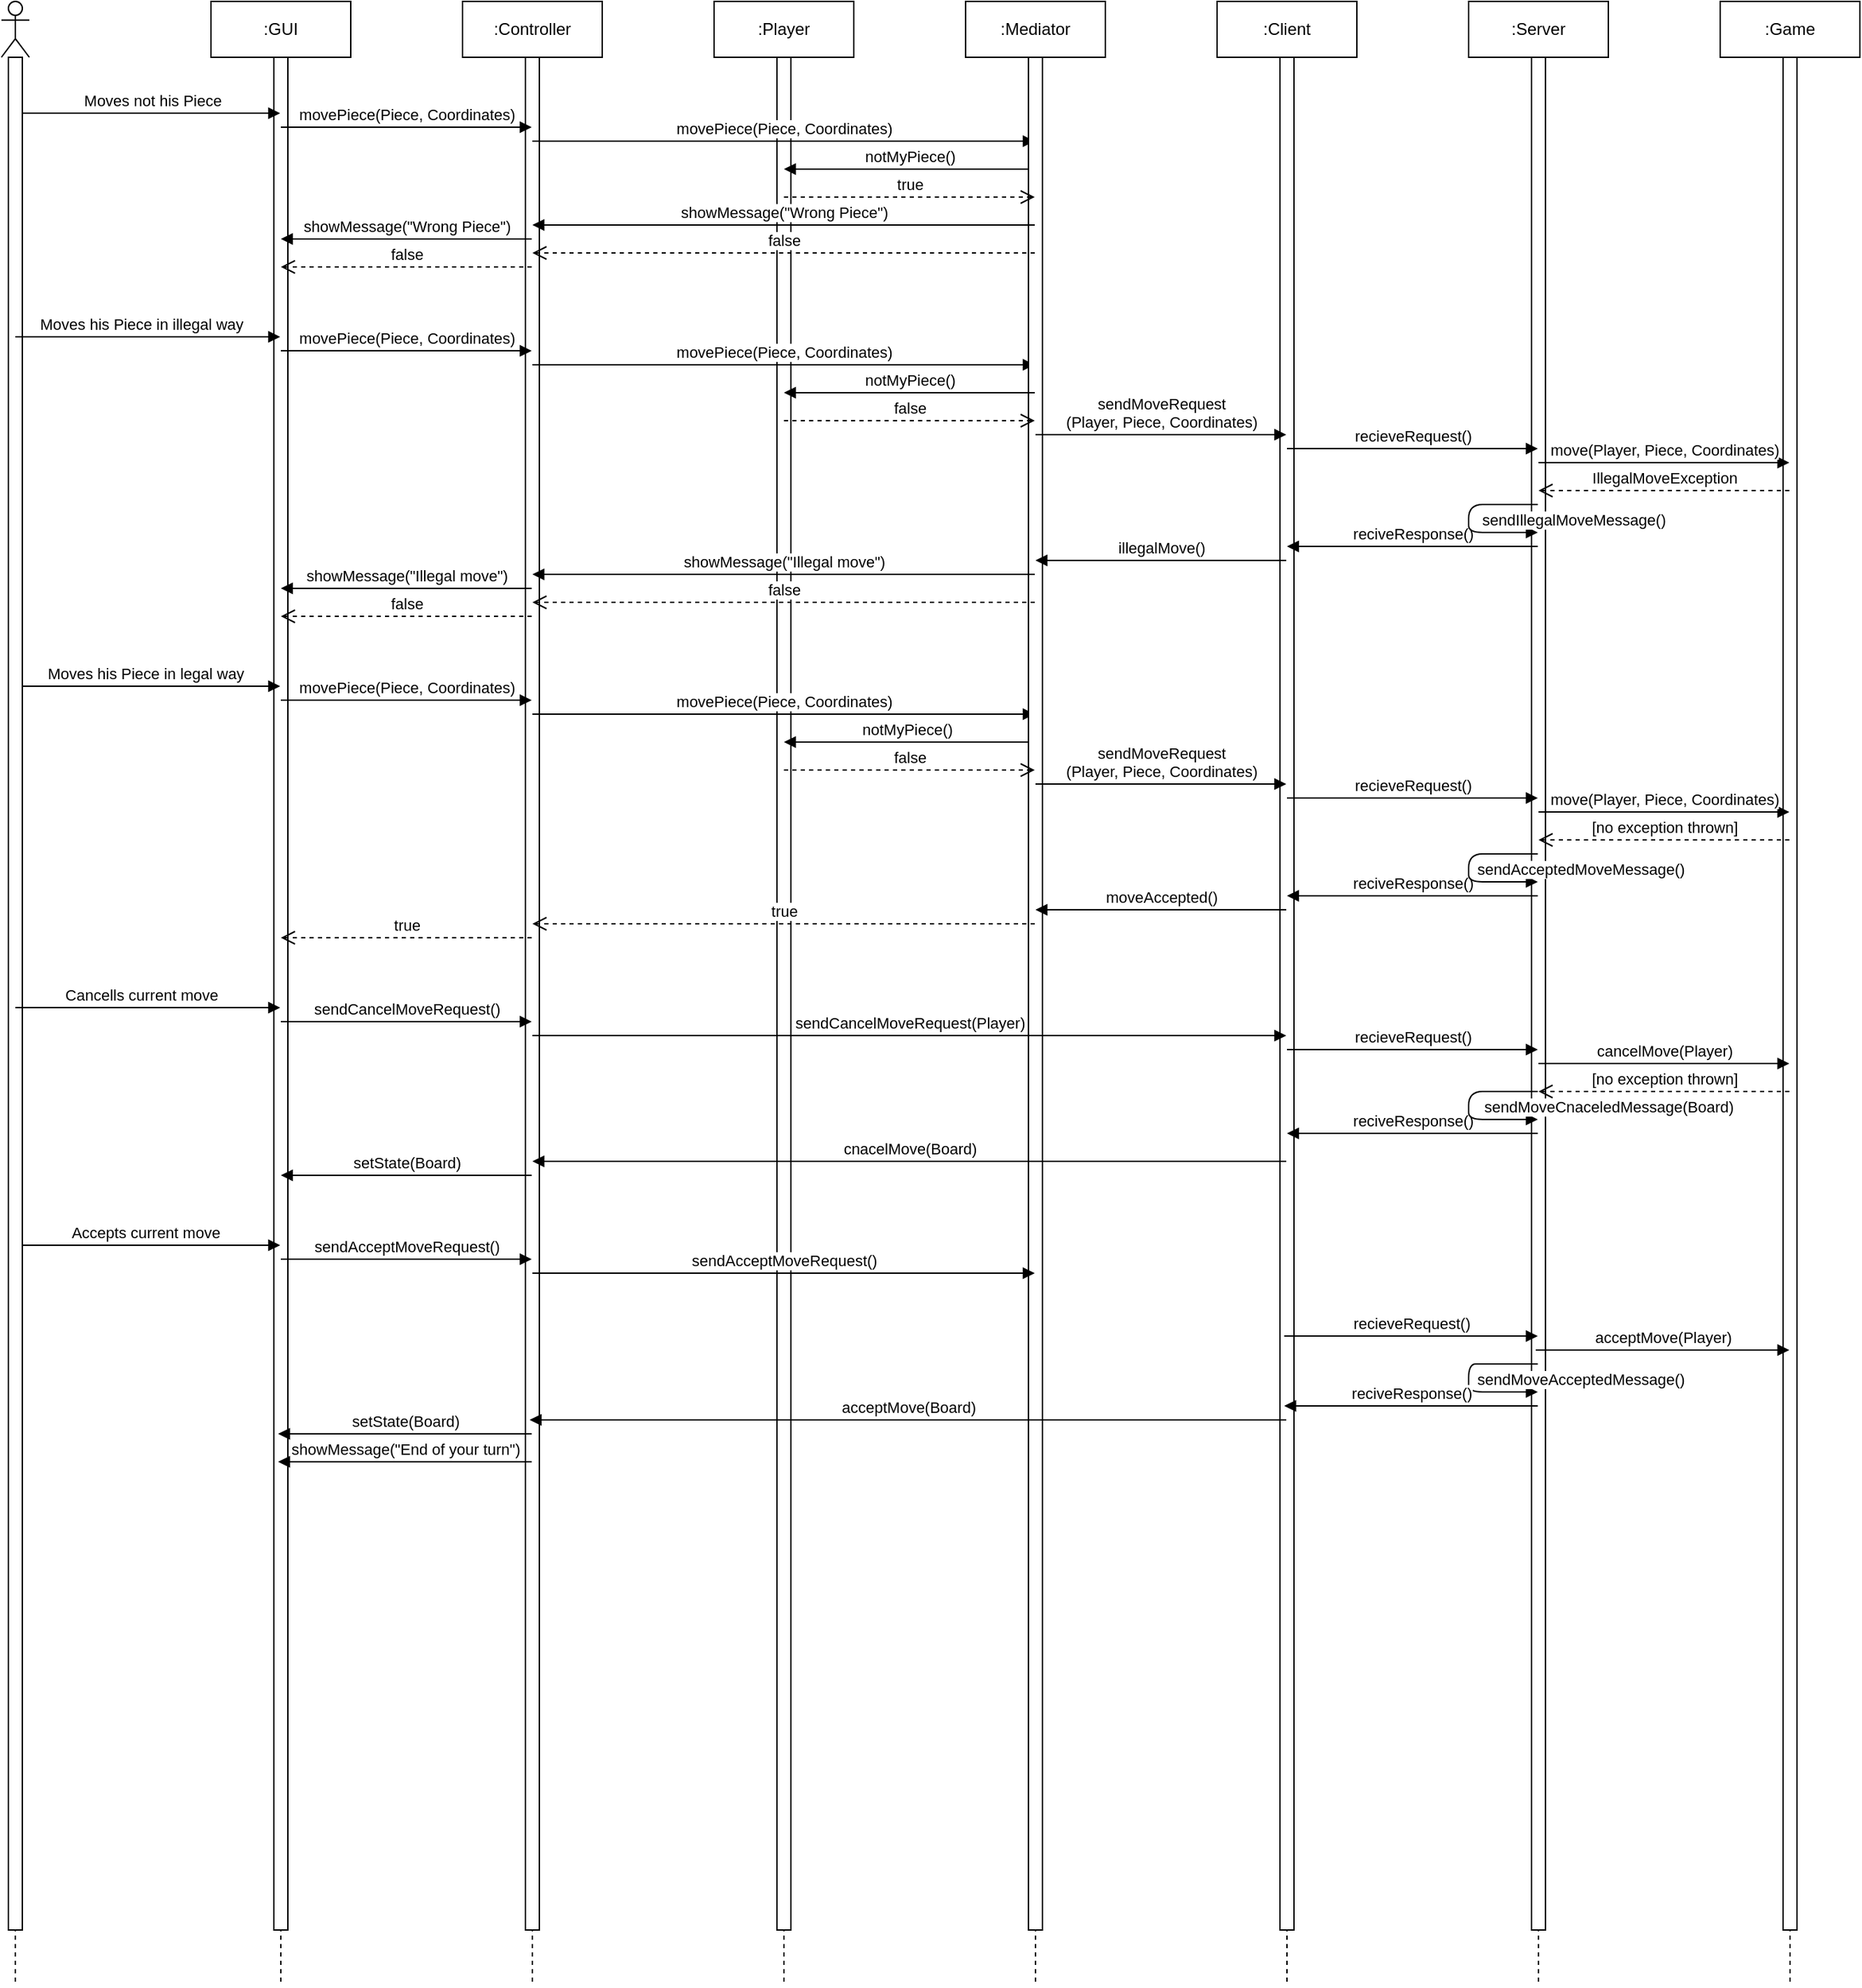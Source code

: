 <mxfile version="13.10.0" type="embed">
    <diagram id="_k7g421W1Rz4_D0PyPqR" name="Page-1">
        <mxGraphModel dx="1992" dy="676" grid="1" gridSize="10" guides="1" tooltips="1" connect="1" arrows="1" fold="1" page="1" pageScale="1" pageWidth="827" pageHeight="1169" math="0" shadow="0">
            <root>
                <mxCell id="0"/>
                <mxCell id="1" parent="0"/>
                <mxCell id="2" value=":Server" style="shape=umlLifeline;perimeter=lifelinePerimeter;whiteSpace=wrap;html=1;container=1;collapsible=0;recursiveResize=0;outlineConnect=0;" parent="1" vertex="1">
                    <mxGeometry x="340" y="60" width="100" height="1420" as="geometry"/>
                </mxCell>
                <mxCell id="16" value="" style="html=1;points=[];perimeter=orthogonalPerimeter;" parent="2" vertex="1">
                    <mxGeometry x="45" y="40" width="10" height="1340" as="geometry"/>
                </mxCell>
                <mxCell id="4" value=":Player" style="shape=umlLifeline;perimeter=lifelinePerimeter;whiteSpace=wrap;html=1;container=1;collapsible=0;recursiveResize=0;outlineConnect=0;" parent="1" vertex="1">
                    <mxGeometry x="-200" y="60" width="100" height="1420" as="geometry"/>
                </mxCell>
                <mxCell id="14" value="" style="html=1;points=[];perimeter=orthogonalPerimeter;" parent="4" vertex="1">
                    <mxGeometry x="45" y="40" width="10" height="1340" as="geometry"/>
                </mxCell>
                <mxCell id="5" value=":Controller" style="shape=umlLifeline;perimeter=lifelinePerimeter;whiteSpace=wrap;html=1;container=1;collapsible=0;recursiveResize=0;outlineConnect=0;" parent="1" vertex="1">
                    <mxGeometry x="-380" y="60" width="100" height="1420" as="geometry"/>
                </mxCell>
                <mxCell id="13" value="" style="html=1;points=[];perimeter=orthogonalPerimeter;" parent="5" vertex="1">
                    <mxGeometry x="45" y="40" width="10" height="1340" as="geometry"/>
                </mxCell>
                <mxCell id="6" value=":GUI" style="shape=umlLifeline;perimeter=lifelinePerimeter;whiteSpace=wrap;html=1;container=1;collapsible=0;recursiveResize=0;outlineConnect=0;" parent="1" vertex="1">
                    <mxGeometry x="-560" y="60" width="100" height="1420" as="geometry"/>
                </mxCell>
                <mxCell id="12" value="" style="html=1;points=[];perimeter=orthogonalPerimeter;" parent="6" vertex="1">
                    <mxGeometry x="45" y="40" width="10" height="1340" as="geometry"/>
                </mxCell>
                <mxCell id="7" value=":Game" style="shape=umlLifeline;perimeter=lifelinePerimeter;whiteSpace=wrap;html=1;container=1;collapsible=0;recursiveResize=0;outlineConnect=0;" parent="1" vertex="1">
                    <mxGeometry x="520" y="60" width="100" height="1420" as="geometry"/>
                </mxCell>
                <mxCell id="17" value="" style="html=1;points=[];perimeter=orthogonalPerimeter;" parent="7" vertex="1">
                    <mxGeometry x="45" y="40" width="10" height="1340" as="geometry"/>
                </mxCell>
                <mxCell id="8" value="" style="shape=umlLifeline;participant=umlActor;perimeter=lifelinePerimeter;whiteSpace=wrap;html=1;container=1;collapsible=0;recursiveResize=0;verticalAlign=top;spacingTop=36;outlineConnect=0;" parent="1" vertex="1">
                    <mxGeometry x="-710" y="60" width="20" height="1420" as="geometry"/>
                </mxCell>
                <mxCell id="38" value="" style="html=1;points=[];perimeter=orthogonalPerimeter;" parent="8" vertex="1">
                    <mxGeometry x="5" y="40" width="10" height="1340" as="geometry"/>
                </mxCell>
                <mxCell id="19" value="Moves not his Piece" style="html=1;verticalAlign=bottom;endArrow=block;" parent="1" source="38" target="6" edge="1">
                    <mxGeometry width="80" relative="1" as="geometry">
                        <mxPoint x="-680" y="140" as="sourcePoint"/>
                        <mxPoint x="-570" y="153" as="targetPoint"/>
                        <Array as="points">
                            <mxPoint x="-610" y="140"/>
                        </Array>
                    </mxGeometry>
                </mxCell>
                <mxCell id="26" value=":Client" style="shape=umlLifeline;perimeter=lifelinePerimeter;whiteSpace=wrap;html=1;container=1;collapsible=0;recursiveResize=0;outlineConnect=0;" parent="1" vertex="1">
                    <mxGeometry x="160" y="60" width="100" height="1420" as="geometry"/>
                </mxCell>
                <mxCell id="27" value="" style="html=1;points=[];perimeter=orthogonalPerimeter;" parent="26" vertex="1">
                    <mxGeometry x="45" y="40" width="10" height="1340" as="geometry"/>
                </mxCell>
                <mxCell id="31" value="movePiece(Piece, Coordinates)" style="html=1;verticalAlign=bottom;endArrow=block;" parent="1" source="5" target="86" edge="1">
                    <mxGeometry width="80" relative="1" as="geometry">
                        <mxPoint x="-320" y="200" as="sourcePoint"/>
                        <mxPoint x="-200" y="200" as="targetPoint"/>
                        <Array as="points">
                            <mxPoint x="-250" y="160"/>
                        </Array>
                    </mxGeometry>
                </mxCell>
                <mxCell id="32" value="notMyPiece()" style="html=1;verticalAlign=bottom;endArrow=block;" parent="1" source="86" target="4" edge="1">
                    <mxGeometry width="80" relative="1" as="geometry">
                        <mxPoint x="-270" y="250" as="sourcePoint"/>
                        <mxPoint x="-190" y="250" as="targetPoint"/>
                        <Array as="points">
                            <mxPoint x="-70" y="180"/>
                        </Array>
                    </mxGeometry>
                </mxCell>
                <mxCell id="36" value="movePiece(Piece, Coordinates)" style="html=1;verticalAlign=bottom;endArrow=block;" parent="1" source="6" target="5" edge="1">
                    <mxGeometry width="80" relative="1" as="geometry">
                        <mxPoint x="-390" y="130" as="sourcePoint"/>
                        <mxPoint x="-310" y="130" as="targetPoint"/>
                        <Array as="points">
                            <mxPoint x="-440" y="150"/>
                        </Array>
                    </mxGeometry>
                </mxCell>
                <mxCell id="37" value="Moves his Piece in illegal way" style="html=1;verticalAlign=bottom;endArrow=block;" parent="1" source="8" target="6" edge="1">
                    <mxGeometry x="-0.048" width="80" relative="1" as="geometry">
                        <mxPoint x="-702" y="435" as="sourcePoint"/>
                        <mxPoint x="-510.5" y="435" as="targetPoint"/>
                        <Array as="points">
                            <mxPoint x="-570" y="300"/>
                        </Array>
                        <mxPoint as="offset"/>
                    </mxGeometry>
                </mxCell>
                <mxCell id="39" value="showMessage(&quot;Wrong Piece&quot;)" style="html=1;verticalAlign=bottom;endArrow=block;" parent="1" source="5" target="6" edge="1">
                    <mxGeometry width="80" relative="1" as="geometry">
                        <mxPoint x="-500" y="250" as="sourcePoint"/>
                        <mxPoint x="-420" y="250" as="targetPoint"/>
                        <Array as="points">
                            <mxPoint x="-400" y="230"/>
                        </Array>
                    </mxGeometry>
                </mxCell>
                <mxCell id="40" value="movePiece(Piece, Coordinates)" style="html=1;verticalAlign=bottom;endArrow=block;" parent="1" source="6" target="5" edge="1">
                    <mxGeometry width="80" relative="1" as="geometry">
                        <mxPoint x="-505.0" y="445" as="sourcePoint"/>
                        <mxPoint x="-330.5" y="445" as="targetPoint"/>
                        <Array as="points">
                            <mxPoint x="-410" y="310"/>
                        </Array>
                    </mxGeometry>
                </mxCell>
                <mxCell id="41" value="movePiece(Piece, Coordinates)" style="html=1;verticalAlign=bottom;endArrow=block;" parent="1" source="5" target="86" edge="1">
                    <mxGeometry width="80" relative="1" as="geometry">
                        <mxPoint x="-332" y="455" as="sourcePoint"/>
                        <mxPoint x="29.5" y="455" as="targetPoint"/>
                        <Array as="points">
                            <mxPoint x="-260" y="320"/>
                        </Array>
                    </mxGeometry>
                </mxCell>
                <mxCell id="43" value="recieveRequest()" style="html=1;verticalAlign=bottom;endArrow=block;" parent="1" source="26" target="2" edge="1">
                    <mxGeometry width="80" relative="1" as="geometry">
                        <mxPoint x="208.0" y="475" as="sourcePoint"/>
                        <mxPoint x="389.5" y="475" as="targetPoint"/>
                        <Array as="points">
                            <mxPoint x="280" y="380"/>
                        </Array>
                    </mxGeometry>
                </mxCell>
                <mxCell id="44" value="move(Player, Piece, Coordinates)" style="html=1;verticalAlign=bottom;endArrow=block;" parent="1" source="2" target="7" edge="1">
                    <mxGeometry width="80" relative="1" as="geometry">
                        <mxPoint x="388.0" y="485" as="sourcePoint"/>
                        <mxPoint x="569.5" y="485" as="targetPoint"/>
                        <Array as="points">
                            <mxPoint x="470" y="390"/>
                        </Array>
                    </mxGeometry>
                </mxCell>
                <mxCell id="45" value="IllegalMoveException" style="html=1;verticalAlign=bottom;endArrow=open;dashed=1;endSize=8;" parent="1" source="7" target="2" edge="1">
                    <mxGeometry relative="1" as="geometry">
                        <mxPoint x="569.5" y="505" as="sourcePoint"/>
                        <mxPoint x="388.0" y="505" as="targetPoint"/>
                        <Array as="points">
                            <mxPoint x="480" y="410"/>
                        </Array>
                    </mxGeometry>
                </mxCell>
                <mxCell id="48" value="reciveResponse()" style="html=1;verticalAlign=bottom;endArrow=block;" parent="1" source="2" target="26" edge="1">
                    <mxGeometry width="80" relative="1" as="geometry">
                        <mxPoint x="385.0" y="545" as="sourcePoint"/>
                        <mxPoint x="208.0" y="545" as="targetPoint"/>
                        <Array as="points">
                            <mxPoint x="330" y="450"/>
                        </Array>
                    </mxGeometry>
                </mxCell>
                <mxCell id="53" value="Moves his Piece in legal way" style="html=1;verticalAlign=bottom;endArrow=block;" parent="1" source="38" target="6" edge="1">
                    <mxGeometry x="-0.048" width="80" relative="1" as="geometry">
                        <mxPoint x="-760" y="635" as="sourcePoint"/>
                        <mxPoint x="-510.5" y="635" as="targetPoint"/>
                        <Array as="points">
                            <mxPoint x="-570" y="550"/>
                        </Array>
                        <mxPoint as="offset"/>
                    </mxGeometry>
                </mxCell>
                <mxCell id="54" value="movePiece(Piece, Coordinates)" style="html=1;verticalAlign=bottom;endArrow=block;" parent="1" source="6" target="5" edge="1">
                    <mxGeometry width="80" relative="1" as="geometry">
                        <mxPoint x="-512" y="645" as="sourcePoint"/>
                        <mxPoint x="-330.5" y="645" as="targetPoint"/>
                        <Array as="points">
                            <mxPoint x="-410" y="560"/>
                        </Array>
                    </mxGeometry>
                </mxCell>
                <mxCell id="55" value="movePiece(Piece, Coordinates)" style="html=1;verticalAlign=bottom;endArrow=block;" parent="1" source="5" target="86" edge="1">
                    <mxGeometry width="80" relative="1" as="geometry">
                        <mxPoint x="-332" y="655" as="sourcePoint"/>
                        <mxPoint x="-150.5" y="655" as="targetPoint"/>
                        <Array as="points">
                            <mxPoint x="-239" y="570"/>
                        </Array>
                    </mxGeometry>
                </mxCell>
                <mxCell id="57" value="recieveRequest()" style="html=1;verticalAlign=bottom;endArrow=block;" parent="1" source="26" target="2" edge="1">
                    <mxGeometry width="80" relative="1" as="geometry">
                        <mxPoint x="208.0" y="675" as="sourcePoint"/>
                        <mxPoint x="389.5" y="675" as="targetPoint"/>
                        <Array as="points">
                            <mxPoint x="310" y="630"/>
                        </Array>
                    </mxGeometry>
                </mxCell>
                <mxCell id="58" value="move(Player, Piece, Coordinates)" style="html=1;verticalAlign=bottom;endArrow=block;" parent="1" source="2" target="7" edge="1">
                    <mxGeometry width="80" relative="1" as="geometry">
                        <mxPoint x="388.0" y="685" as="sourcePoint"/>
                        <mxPoint x="565.0" y="685" as="targetPoint"/>
                        <Array as="points">
                            <mxPoint x="520" y="640"/>
                        </Array>
                    </mxGeometry>
                </mxCell>
                <mxCell id="59" value="[no exception thrown]" style="html=1;verticalAlign=bottom;endArrow=open;dashed=1;endSize=8;" parent="1" source="7" target="2" edge="1">
                    <mxGeometry relative="1" as="geometry">
                        <mxPoint x="569.5" y="705" as="sourcePoint"/>
                        <mxPoint x="388.0" y="705" as="targetPoint"/>
                        <Array as="points">
                            <mxPoint x="480" y="660"/>
                        </Array>
                    </mxGeometry>
                </mxCell>
                <mxCell id="62" value="reciveResponse()" style="html=1;verticalAlign=bottom;endArrow=block;" parent="1" source="2" target="26" edge="1">
                    <mxGeometry width="80" relative="1" as="geometry">
                        <mxPoint x="389.5" y="745" as="sourcePoint"/>
                        <mxPoint x="208.0" y="745" as="targetPoint"/>
                        <Array as="points">
                            <mxPoint x="350" y="700"/>
                        </Array>
                    </mxGeometry>
                </mxCell>
                <mxCell id="65" value="Cancells current move" style="html=1;verticalAlign=bottom;endArrow=block;" parent="1" source="8" target="6" edge="1">
                    <mxGeometry x="-0.048" width="80" relative="1" as="geometry">
                        <mxPoint x="-702" y="815" as="sourcePoint"/>
                        <mxPoint x="-510.5" y="815" as="targetPoint"/>
                        <Array as="points">
                            <mxPoint x="-590" y="780"/>
                        </Array>
                        <mxPoint as="offset"/>
                    </mxGeometry>
                </mxCell>
                <mxCell id="67" value="sendCancelMoveRequest()" style="html=1;verticalAlign=bottom;endArrow=block;" parent="1" source="6" target="5" edge="1">
                    <mxGeometry width="80" relative="1" as="geometry">
                        <mxPoint x="-512" y="825" as="sourcePoint"/>
                        <mxPoint x="-330.5" y="825" as="targetPoint"/>
                        <Array as="points">
                            <mxPoint x="-390" y="790"/>
                        </Array>
                    </mxGeometry>
                </mxCell>
                <mxCell id="68" value="recieveRequest()" style="html=1;verticalAlign=bottom;endArrow=block;" parent="1" source="26" target="2" edge="1">
                    <mxGeometry width="80" relative="1" as="geometry">
                        <mxPoint x="215.0" y="845" as="sourcePoint"/>
                        <mxPoint x="389.5" y="845" as="targetPoint"/>
                        <Array as="points">
                            <mxPoint x="331" y="810"/>
                        </Array>
                    </mxGeometry>
                </mxCell>
                <mxCell id="69" value="cancelMove(Player)" style="html=1;verticalAlign=bottom;endArrow=block;" parent="1" source="2" target="7" edge="1">
                    <mxGeometry width="80" relative="1" as="geometry">
                        <mxPoint x="388.0" y="855" as="sourcePoint"/>
                        <mxPoint x="569.5" y="855" as="targetPoint"/>
                        <Array as="points">
                            <mxPoint x="490" y="820"/>
                        </Array>
                    </mxGeometry>
                </mxCell>
                <mxCell id="70" value="[no exception thrown]" style="html=1;verticalAlign=bottom;endArrow=open;dashed=1;endSize=8;" parent="1" source="7" target="2" edge="1">
                    <mxGeometry relative="1" as="geometry">
                        <mxPoint x="569.5" y="875" as="sourcePoint"/>
                        <mxPoint x="388.0" y="875" as="targetPoint"/>
                        <Array as="points">
                            <mxPoint x="504" y="840"/>
                        </Array>
                    </mxGeometry>
                </mxCell>
                <mxCell id="72" value="reciveResponse()" style="html=1;verticalAlign=bottom;endArrow=block;" parent="1" source="2" target="26" edge="1">
                    <mxGeometry width="80" relative="1" as="geometry">
                        <mxPoint x="389.5" y="915" as="sourcePoint"/>
                        <mxPoint x="208.0" y="915" as="targetPoint"/>
                        <Array as="points">
                            <mxPoint x="330" y="870"/>
                        </Array>
                    </mxGeometry>
                </mxCell>
                <mxCell id="74" value="setState(Board)" style="html=1;verticalAlign=bottom;startArrow=none;startFill=0;endArrow=block;startSize=8;" parent="1" source="5" target="6" edge="1">
                    <mxGeometry width="60" relative="1" as="geometry">
                        <mxPoint x="-330.5" y="935" as="sourcePoint"/>
                        <mxPoint x="-512" y="935" as="targetPoint"/>
                        <Array as="points">
                            <mxPoint x="-390" y="900"/>
                        </Array>
                    </mxGeometry>
                </mxCell>
                <mxCell id="75" value="Accepts current move" style="html=1;verticalAlign=bottom;endArrow=block;" parent="1" source="38" target="6" edge="1">
                    <mxGeometry x="-0.048" width="80" relative="1" as="geometry">
                        <mxPoint x="-680" y="985" as="sourcePoint"/>
                        <mxPoint x="-510.5" y="985" as="targetPoint"/>
                        <Array as="points">
                            <mxPoint x="-570" y="950"/>
                        </Array>
                        <mxPoint as="offset"/>
                    </mxGeometry>
                </mxCell>
                <mxCell id="76" value="sendAcceptMoveRequest()" style="html=1;verticalAlign=bottom;endArrow=block;" parent="1" source="6" target="5" edge="1">
                    <mxGeometry width="80" relative="1" as="geometry">
                        <mxPoint x="-512" y="995" as="sourcePoint"/>
                        <mxPoint x="-330.5" y="995" as="targetPoint"/>
                        <Array as="points">
                            <mxPoint x="-410" y="960"/>
                        </Array>
                    </mxGeometry>
                </mxCell>
                <mxCell id="78" value="recieveRequest()" style="html=1;verticalAlign=bottom;endArrow=block;" parent="1" edge="1">
                    <mxGeometry width="80" relative="1" as="geometry">
                        <mxPoint x="208.0" y="1015" as="sourcePoint"/>
                        <mxPoint x="389.5" y="1015" as="targetPoint"/>
                        <Array as="points">
                            <mxPoint x="310" y="1015"/>
                        </Array>
                    </mxGeometry>
                </mxCell>
                <mxCell id="79" value="acceptMove(Player)" style="html=1;verticalAlign=bottom;endArrow=block;" parent="1" edge="1">
                    <mxGeometry width="80" relative="1" as="geometry">
                        <mxPoint x="388.0" y="1025" as="sourcePoint"/>
                        <mxPoint x="569.5" y="1025" as="targetPoint"/>
                        <Array as="points">
                            <mxPoint x="520" y="1025"/>
                        </Array>
                    </mxGeometry>
                </mxCell>
                <mxCell id="80" value="sendMoveAcceptedMessage()" style="html=1;verticalAlign=bottom;startArrow=none;startFill=0;endArrow=block;startSize=8;" parent="1" edge="1">
                    <mxGeometry x="1" y="31" width="60" relative="1" as="geometry">
                        <mxPoint x="389.5" y="1035" as="sourcePoint"/>
                        <mxPoint x="389.5" y="1055" as="targetPoint"/>
                        <Array as="points">
                            <mxPoint x="360" y="1035"/>
                            <mxPoint x="340" y="1035"/>
                            <mxPoint x="340" y="1055"/>
                            <mxPoint x="360" y="1055"/>
                        </Array>
                        <mxPoint x="30" y="31" as="offset"/>
                    </mxGeometry>
                </mxCell>
                <mxCell id="81" value="reciveResponse()" style="html=1;verticalAlign=bottom;endArrow=block;" parent="1" edge="1">
                    <mxGeometry width="80" relative="1" as="geometry">
                        <mxPoint x="389.5" y="1065" as="sourcePoint"/>
                        <mxPoint x="208.0" y="1065" as="targetPoint"/>
                        <Array as="points">
                            <mxPoint x="320" y="1065"/>
                        </Array>
                    </mxGeometry>
                </mxCell>
                <mxCell id="84" value="setState(Board)" style="html=1;verticalAlign=bottom;startArrow=none;startFill=0;endArrow=block;startSize=8;" parent="1" edge="1">
                    <mxGeometry width="60" relative="1" as="geometry">
                        <mxPoint x="-330.5" y="1085" as="sourcePoint"/>
                        <mxPoint x="-512" y="1085" as="targetPoint"/>
                        <Array as="points">
                            <mxPoint x="-369" y="1085"/>
                        </Array>
                    </mxGeometry>
                </mxCell>
                <mxCell id="85" value="showMessage(&quot;End of your turn&quot;)" style="html=1;verticalAlign=bottom;endArrow=block;" parent="1" edge="1">
                    <mxGeometry width="80" relative="1" as="geometry">
                        <mxPoint x="-330.5" y="1105" as="sourcePoint"/>
                        <mxPoint x="-512" y="1105" as="targetPoint"/>
                        <Array as="points">
                            <mxPoint x="-419" y="1105"/>
                        </Array>
                    </mxGeometry>
                </mxCell>
                <mxCell id="86" value=":Mediator" style="shape=umlLifeline;perimeter=lifelinePerimeter;whiteSpace=wrap;html=1;container=1;collapsible=0;recursiveResize=0;outlineConnect=0;" vertex="1" parent="1">
                    <mxGeometry x="-20" y="60" width="100" height="1420" as="geometry"/>
                </mxCell>
                <mxCell id="87" value="" style="html=1;points=[];perimeter=orthogonalPerimeter;" vertex="1" parent="86">
                    <mxGeometry x="45" y="40" width="10" height="1340" as="geometry"/>
                </mxCell>
                <mxCell id="42" value="sendMoveRequest&lt;br&gt;(Player, Piece, Coordinates)" style="html=1;verticalAlign=bottom;endArrow=block;" parent="1" source="86" target="26" edge="1">
                    <mxGeometry width="80" relative="1" as="geometry">
                        <mxPoint x="28.0" y="465" as="sourcePoint"/>
                        <mxPoint x="209.5" y="465" as="targetPoint"/>
                        <Array as="points">
                            <mxPoint x="100" y="370"/>
                        </Array>
                    </mxGeometry>
                </mxCell>
                <mxCell id="56" value="sendMoveRequest&lt;br&gt;(Player, Piece, Coordinates)" style="html=1;verticalAlign=bottom;endArrow=block;" parent="1" source="86" target="26" edge="1">
                    <mxGeometry width="80" relative="1" as="geometry">
                        <mxPoint x="-152.0" y="665" as="sourcePoint"/>
                        <mxPoint x="209.5" y="665" as="targetPoint"/>
                        <Array as="points">
                            <mxPoint x="110" y="620"/>
                        </Array>
                    </mxGeometry>
                </mxCell>
                <mxCell id="63" value="moveAccepted()" style="html=1;verticalAlign=bottom;endArrow=block;" parent="1" source="26" target="86" edge="1">
                    <mxGeometry width="80" relative="1" as="geometry">
                        <mxPoint x="209.5" y="755" as="sourcePoint"/>
                        <mxPoint x="-332" y="755" as="targetPoint"/>
                        <Array as="points">
                            <mxPoint x="110" y="710"/>
                        </Array>
                    </mxGeometry>
                </mxCell>
                <mxCell id="66" value="sendCancelMoveRequest(Player)" style="html=1;verticalAlign=bottom;endArrow=block;" parent="1" source="5" target="26" edge="1">
                    <mxGeometry width="80" relative="1" as="geometry">
                        <mxPoint x="-332" y="835" as="sourcePoint"/>
                        <mxPoint x="209.5" y="835" as="targetPoint"/>
                        <Array as="points">
                            <mxPoint x="-80" y="800"/>
                        </Array>
                    </mxGeometry>
                </mxCell>
                <mxCell id="73" value="cnacelMove(Board)" style="html=1;verticalAlign=bottom;endArrow=block;" parent="1" source="26" target="5" edge="1">
                    <mxGeometry width="80" relative="1" as="geometry">
                        <mxPoint x="209.5" y="925" as="sourcePoint"/>
                        <mxPoint x="-332" y="925" as="targetPoint"/>
                        <Array as="points">
                            <mxPoint x="-99" y="890"/>
                        </Array>
                    </mxGeometry>
                </mxCell>
                <mxCell id="77" value="sendAcceptMoveRequest()" style="html=1;verticalAlign=bottom;endArrow=block;" parent="1" source="5" target="86" edge="1">
                    <mxGeometry width="80" relative="1" as="geometry">
                        <mxPoint x="-332" y="1005" as="sourcePoint"/>
                        <mxPoint x="30" y="1000" as="targetPoint"/>
                        <Array as="points">
                            <mxPoint x="-60" y="970"/>
                        </Array>
                    </mxGeometry>
                </mxCell>
                <mxCell id="83" value="acceptMove(Board)" style="html=1;verticalAlign=bottom;endArrow=block;" parent="1" edge="1">
                    <mxGeometry width="80" relative="1" as="geometry">
                        <mxPoint x="209.5" y="1075" as="sourcePoint"/>
                        <mxPoint x="-332" y="1075" as="targetPoint"/>
                        <Array as="points">
                            <mxPoint x="-59" y="1075"/>
                        </Array>
                    </mxGeometry>
                </mxCell>
                <mxCell id="50" value="illegalMove()" style="html=1;verticalAlign=bottom;endArrow=block;" parent="1" source="26" target="86" edge="1">
                    <mxGeometry width="80" relative="1" as="geometry">
                        <mxPoint x="209.5" y="555" as="sourcePoint"/>
                        <mxPoint x="-332" y="555" as="targetPoint"/>
                        <Array as="points">
                            <mxPoint x="110" y="460"/>
                        </Array>
                    </mxGeometry>
                </mxCell>
                <mxCell id="88" value="true" style="html=1;verticalAlign=bottom;endArrow=open;dashed=1;endSize=8;" edge="1" parent="1" source="4" target="86">
                    <mxGeometry relative="1" as="geometry">
                        <mxPoint x="-100" y="230" as="sourcePoint"/>
                        <mxPoint x="-280" y="230" as="targetPoint"/>
                        <Array as="points">
                            <mxPoint x="-70" y="200"/>
                        </Array>
                    </mxGeometry>
                </mxCell>
                <mxCell id="89" value="showMessage(&quot;Wrong Piece&quot;)" style="html=1;verticalAlign=bottom;endArrow=block;" edge="1" parent="1" source="86" target="5">
                    <mxGeometry width="80" relative="1" as="geometry">
                        <mxPoint x="-70" y="230" as="sourcePoint"/>
                        <mxPoint x="-250" y="230" as="targetPoint"/>
                        <Array as="points">
                            <mxPoint x="-159" y="220"/>
                        </Array>
                    </mxGeometry>
                </mxCell>
                <mxCell id="90" value="false" style="html=1;verticalAlign=bottom;endArrow=open;dashed=1;endSize=8;" edge="1" parent="1" source="86" target="5">
                    <mxGeometry relative="1" as="geometry">
                        <mxPoint x="-210" y="250" as="sourcePoint"/>
                        <mxPoint x="-30" y="250" as="targetPoint"/>
                        <Array as="points">
                            <mxPoint x="-129" y="240"/>
                        </Array>
                    </mxGeometry>
                </mxCell>
                <mxCell id="91" value="false" style="html=1;verticalAlign=bottom;endArrow=open;dashed=1;endSize=8;" edge="1" parent="1" source="5" target="6">
                    <mxGeometry relative="1" as="geometry">
                        <mxPoint x="-280" y="290" as="sourcePoint"/>
                        <mxPoint x="-639.833" y="290" as="targetPoint"/>
                        <Array as="points">
                            <mxPoint x="-438" y="250"/>
                        </Array>
                    </mxGeometry>
                </mxCell>
                <mxCell id="92" value="notMyPiece()" style="html=1;verticalAlign=bottom;endArrow=block;" edge="1" parent="1" source="86" target="4">
                    <mxGeometry width="80" relative="1" as="geometry">
                        <mxPoint x="20.18" y="360" as="sourcePoint"/>
                        <mxPoint x="-159.996" y="360" as="targetPoint"/>
                        <Array as="points">
                            <mxPoint x="-79" y="340"/>
                        </Array>
                    </mxGeometry>
                </mxCell>
                <mxCell id="93" value="false" style="html=1;verticalAlign=bottom;endArrow=open;dashed=1;endSize=8;" edge="1" parent="1" source="4" target="86">
                    <mxGeometry relative="1" as="geometry">
                        <mxPoint x="-119.996" y="380" as="sourcePoint"/>
                        <mxPoint x="60.18" y="380" as="targetPoint"/>
                        <Array as="points">
                            <mxPoint x="-39" y="360"/>
                        </Array>
                    </mxGeometry>
                </mxCell>
                <mxCell id="47" value="sendIllegalMoveMessage()" style="html=1;verticalAlign=bottom;startArrow=none;startFill=0;endArrow=block;startSize=8;" parent="1" source="2" target="2" edge="1">
                    <mxGeometry x="1" y="25" width="60" relative="1" as="geometry">
                        <mxPoint x="385.0" y="515" as="sourcePoint"/>
                        <mxPoint x="385.0" y="535" as="targetPoint"/>
                        <Array as="points">
                            <mxPoint x="340" y="420"/>
                            <mxPoint x="340" y="440"/>
                        </Array>
                        <mxPoint x="25" y="25" as="offset"/>
                    </mxGeometry>
                </mxCell>
                <mxCell id="94" value="showMessage(&quot;Illegal move&quot;)" style="html=1;verticalAlign=bottom;endArrow=block;" edge="1" parent="1" source="86" target="5">
                    <mxGeometry width="80" relative="1" as="geometry">
                        <mxPoint x="20" y="480" as="sourcePoint"/>
                        <mxPoint x="-340" y="480" as="targetPoint"/>
                        <Array as="points">
                            <mxPoint x="-168" y="470"/>
                        </Array>
                    </mxGeometry>
                </mxCell>
                <mxCell id="95" value="false" style="html=1;verticalAlign=bottom;endArrow=open;dashed=1;endSize=8;" edge="1" parent="1" source="86" target="5">
                    <mxGeometry relative="1" as="geometry">
                        <mxPoint x="49.83" y="490" as="sourcePoint"/>
                        <mxPoint x="-310.003" y="490" as="targetPoint"/>
                        <Array as="points">
                            <mxPoint x="-109" y="490"/>
                        </Array>
                    </mxGeometry>
                </mxCell>
                <mxCell id="96" value="showMessage(&quot;Illegal move&quot;)" style="html=1;verticalAlign=bottom;endArrow=block;" edge="1" parent="1" source="5" target="6">
                    <mxGeometry width="80" relative="1" as="geometry">
                        <mxPoint x="-340" y="480" as="sourcePoint"/>
                        <mxPoint x="-520" y="480" as="targetPoint"/>
                        <Array as="points">
                            <mxPoint x="-409" y="480"/>
                        </Array>
                    </mxGeometry>
                </mxCell>
                <mxCell id="97" value="false" style="html=1;verticalAlign=bottom;endArrow=open;dashed=1;endSize=8;" edge="1" parent="1" source="5" target="6">
                    <mxGeometry relative="1" as="geometry">
                        <mxPoint x="-323" y="500" as="sourcePoint"/>
                        <mxPoint x="-503" y="500" as="targetPoint"/>
                        <Array as="points">
                            <mxPoint x="-440" y="500"/>
                        </Array>
                    </mxGeometry>
                </mxCell>
                <mxCell id="98" value="notMyPiece()" style="html=1;verticalAlign=bottom;endArrow=block;" edge="1" parent="1" source="87" target="4">
                    <mxGeometry width="80" relative="1" as="geometry">
                        <mxPoint x="50.18" y="600" as="sourcePoint"/>
                        <mxPoint x="-129.996" y="600" as="targetPoint"/>
                        <Array as="points">
                            <mxPoint x="-58" y="590"/>
                        </Array>
                    </mxGeometry>
                </mxCell>
                <mxCell id="99" value="false" style="html=1;verticalAlign=bottom;endArrow=open;dashed=1;endSize=8;" edge="1" parent="1" source="4" target="86">
                    <mxGeometry relative="1" as="geometry">
                        <mxPoint x="-129.996" y="620" as="sourcePoint"/>
                        <mxPoint x="50.18" y="620" as="targetPoint"/>
                        <Array as="points">
                            <mxPoint x="-18" y="610"/>
                        </Array>
                    </mxGeometry>
                </mxCell>
                <mxCell id="61" value="sendAcceptedMoveMessage()" style="html=1;verticalAlign=bottom;startArrow=none;startFill=0;endArrow=block;startSize=8;" parent="1" source="2" edge="1" target="2">
                    <mxGeometry x="1" y="30" width="60" relative="1" as="geometry">
                        <mxPoint x="385.0" y="715" as="sourcePoint"/>
                        <mxPoint x="390" y="735" as="targetPoint"/>
                        <Array as="points">
                            <mxPoint x="340" y="670"/>
                            <mxPoint x="340" y="690"/>
                        </Array>
                        <mxPoint x="30" y="30" as="offset"/>
                    </mxGeometry>
                </mxCell>
                <mxCell id="100" value="true" style="html=1;verticalAlign=bottom;endArrow=open;dashed=1;endSize=8;" edge="1" parent="1" source="86" target="5">
                    <mxGeometry relative="1" as="geometry">
                        <mxPoint x="39.5" y="740" as="sourcePoint"/>
                        <mxPoint x="-320.676" y="740" as="targetPoint"/>
                        <Array as="points">
                            <mxPoint x="-99" y="720"/>
                        </Array>
                    </mxGeometry>
                </mxCell>
                <mxCell id="101" value="true" style="html=1;verticalAlign=bottom;endArrow=open;dashed=1;endSize=8;" edge="1" parent="1" source="5" target="6">
                    <mxGeometry relative="1" as="geometry">
                        <mxPoint x="-299.82" y="750" as="sourcePoint"/>
                        <mxPoint x="-479.996" y="750" as="targetPoint"/>
                        <Array as="points">
                            <mxPoint x="-409" y="730"/>
                        </Array>
                    </mxGeometry>
                </mxCell>
                <mxCell id="71" value="sendMoveCnaceledMessage(Board)" style="html=1;verticalAlign=bottom;startArrow=none;startFill=0;endArrow=block;startSize=8;" parent="1" source="2" target="2" edge="1">
                    <mxGeometry x="1" y="50" width="60" relative="1" as="geometry">
                        <mxPoint x="385.0" y="885" as="sourcePoint"/>
                        <mxPoint x="389.5" y="905" as="targetPoint"/>
                        <Array as="points">
                            <mxPoint x="340" y="840"/>
                            <mxPoint x="340" y="860"/>
                        </Array>
                        <mxPoint x="50" y="50" as="offset"/>
                    </mxGeometry>
                </mxCell>
            </root>
        </mxGraphModel>
    </diagram>
</mxfile>